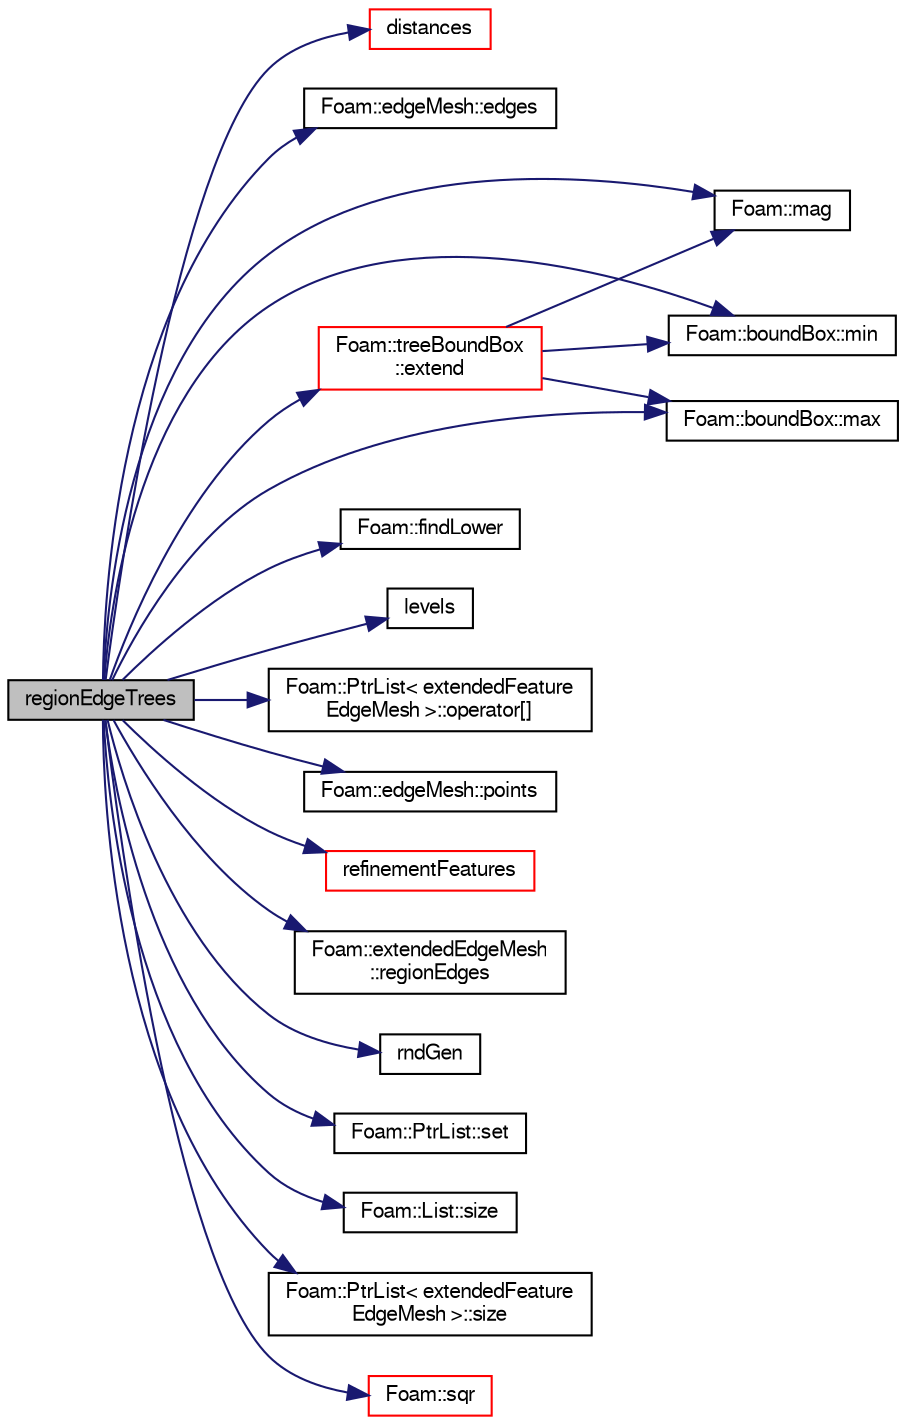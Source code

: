 digraph "regionEdgeTrees"
{
  bgcolor="transparent";
  edge [fontname="FreeSans",fontsize="10",labelfontname="FreeSans",labelfontsize="10"];
  node [fontname="FreeSans",fontsize="10",shape=record];
  rankdir="LR";
  Node187 [label="regionEdgeTrees",height=0.2,width=0.4,color="black", fillcolor="grey75", style="filled", fontcolor="black"];
  Node187 -> Node188 [color="midnightblue",fontsize="10",style="solid",fontname="FreeSans"];
  Node188 [label="distances",height=0.2,width=0.4,color="red",URL="$a24682.html#ad9e448e363738d036a21f98300a272e3",tooltip="Per featureEdgeMesh the list of ranges. "];
  Node187 -> Node252 [color="midnightblue",fontsize="10",style="solid",fontname="FreeSans"];
  Node252 [label="Foam::edgeMesh::edges",height=0.2,width=0.4,color="black",URL="$a21754.html#a21d764179912ddda5c6f95193c289846",tooltip="Return edges. "];
  Node187 -> Node253 [color="midnightblue",fontsize="10",style="solid",fontname="FreeSans"];
  Node253 [label="Foam::treeBoundBox\l::extend",height=0.2,width=0.4,color="red",URL="$a27618.html#aa587a09f8f1ac8b806f9f1314f0e0733",tooltip="Return slightly wider bounding box. "];
  Node253 -> Node246 [color="midnightblue",fontsize="10",style="solid",fontname="FreeSans"];
  Node246 [label="Foam::mag",height=0.2,width=0.4,color="black",URL="$a21124.html#a929da2a3fdcf3dacbbe0487d3a330dae"];
  Node253 -> Node255 [color="midnightblue",fontsize="10",style="solid",fontname="FreeSans"];
  Node255 [label="Foam::boundBox::min",height=0.2,width=0.4,color="black",URL="$a27102.html#a41bea928bbb72b904d07db28570b07bd",tooltip="Minimum describing the bounding box. "];
  Node253 -> Node261 [color="midnightblue",fontsize="10",style="solid",fontname="FreeSans"];
  Node261 [label="Foam::boundBox::max",height=0.2,width=0.4,color="black",URL="$a27102.html#a43279cd20862e64a21c8c82ee6c2441b",tooltip="Maximum describing the bounding box. "];
  Node187 -> Node262 [color="midnightblue",fontsize="10",style="solid",fontname="FreeSans"];
  Node262 [label="Foam::findLower",height=0.2,width=0.4,color="black",URL="$a21124.html#a3e7bb0d50f5b31a0dbbf2a6db45a23d9",tooltip="Find last element < given value in sorted list and return index,. "];
  Node187 -> Node263 [color="midnightblue",fontsize="10",style="solid",fontname="FreeSans"];
  Node263 [label="levels",height=0.2,width=0.4,color="black",URL="$a24682.html#aac457423058f86b643f8cbe4e63ed068",tooltip="Per featureEdgeMesh the list of level. "];
  Node187 -> Node246 [color="midnightblue",fontsize="10",style="solid",fontname="FreeSans"];
  Node187 -> Node261 [color="midnightblue",fontsize="10",style="solid",fontname="FreeSans"];
  Node187 -> Node255 [color="midnightblue",fontsize="10",style="solid",fontname="FreeSans"];
  Node187 -> Node264 [color="midnightblue",fontsize="10",style="solid",fontname="FreeSans"];
  Node264 [label="Foam::PtrList\< extendedFeature\lEdgeMesh \>::operator[]",height=0.2,width=0.4,color="black",URL="$a25914.html#a92eab3a97cd59afdf63a26b0a90642a9",tooltip="Return element const reference. "];
  Node187 -> Node265 [color="midnightblue",fontsize="10",style="solid",fontname="FreeSans"];
  Node265 [label="Foam::edgeMesh::points",height=0.2,width=0.4,color="black",URL="$a21754.html#ac44123fc1265297c41a43c3b62fdb4c2",tooltip="Return points. "];
  Node187 -> Node266 [color="midnightblue",fontsize="10",style="solid",fontname="FreeSans"];
  Node266 [label="refinementFeatures",height=0.2,width=0.4,color="red",URL="$a24682.html#afbef9e22dba61f34b2df7c7ca7caceb0",tooltip="Construct from description. "];
  Node187 -> Node267 [color="midnightblue",fontsize="10",style="solid",fontname="FreeSans"];
  Node267 [label="Foam::extendedEdgeMesh\l::regionEdges",height=0.2,width=0.4,color="black",URL="$a21786.html#a6a5b65f988e1e8e6717c2dd9fd636225",tooltip="Return the feature edges which are on the boundary between. "];
  Node187 -> Node268 [color="midnightblue",fontsize="10",style="solid",fontname="FreeSans"];
  Node268 [label="rndGen",height=0.2,width=0.4,color="black",URL="$a38939.html#ab8597af4c8d0209c2e0c9b1982782bfb"];
  Node187 -> Node269 [color="midnightblue",fontsize="10",style="solid",fontname="FreeSans"];
  Node269 [label="Foam::PtrList::set",height=0.2,width=0.4,color="black",URL="$a25914.html#a2d4fe99e7a41d6359b3c1946995622a0",tooltip="Is element set. "];
  Node187 -> Node193 [color="midnightblue",fontsize="10",style="solid",fontname="FreeSans"];
  Node193 [label="Foam::List::size",height=0.2,width=0.4,color="black",URL="$a25694.html#a8a5f6fa29bd4b500caf186f60245b384",tooltip="Override size to be inconsistent with allocated storage. "];
  Node187 -> Node270 [color="midnightblue",fontsize="10",style="solid",fontname="FreeSans"];
  Node270 [label="Foam::PtrList\< extendedFeature\lEdgeMesh \>::size",height=0.2,width=0.4,color="black",URL="$a25914.html#a47b3bf30da1eb3ab8076b5fbe00e0494",tooltip="Return the number of elements in the PtrList. "];
  Node187 -> Node271 [color="midnightblue",fontsize="10",style="solid",fontname="FreeSans"];
  Node271 [label="Foam::sqr",height=0.2,width=0.4,color="red",URL="$a21124.html#a277dc11c581d53826ab5090b08f3b17b"];
}
